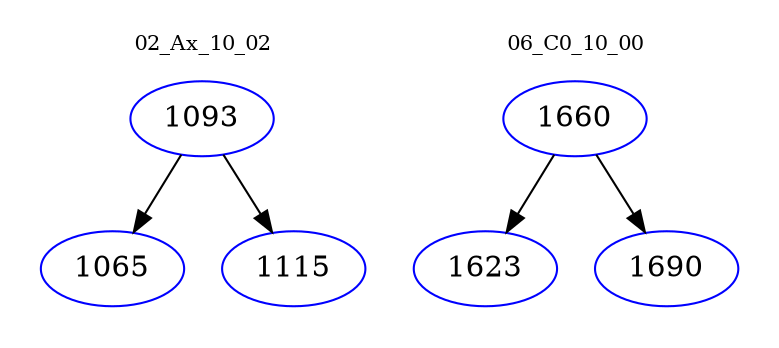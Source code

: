 digraph{
subgraph cluster_0 {
color = white
label = "02_Ax_10_02";
fontsize=10;
T0_1093 [label="1093", color="blue"]
T0_1093 -> T0_1065 [color="black"]
T0_1065 [label="1065", color="blue"]
T0_1093 -> T0_1115 [color="black"]
T0_1115 [label="1115", color="blue"]
}
subgraph cluster_1 {
color = white
label = "06_C0_10_00";
fontsize=10;
T1_1660 [label="1660", color="blue"]
T1_1660 -> T1_1623 [color="black"]
T1_1623 [label="1623", color="blue"]
T1_1660 -> T1_1690 [color="black"]
T1_1690 [label="1690", color="blue"]
}
}
